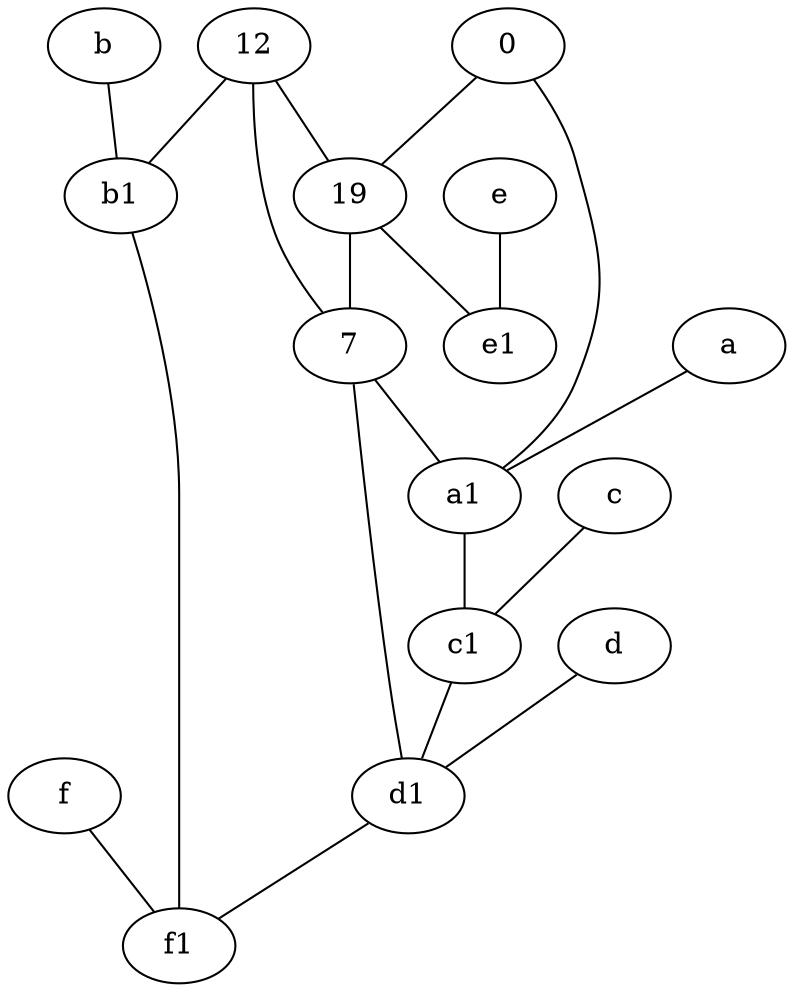 graph {
	d1 [pos="3,5!"]
	19
	e [pos="7,9!"]
	c [pos="4.5,2!"]
	b [pos="10,4!"]
	d [pos="2,5!"]
	f [pos="3,9!"]
	7
	c1 [pos="4.5,3!"]
	b1 [pos="9,4!"]
	0
	e1 [pos="7,7!"]
	a [pos="8,2!"]
	a1 [pos="8,3!"]
	f1 [pos="3,8!"]
	12
	12 -- b1
	12 -- 19
	c -- c1
	0 -- 19
	c1 -- d1
	0 -- a1
	b -- b1
	19 -- e1
	f -- f1
	12 -- 7
	d -- d1
	a -- a1
	7 -- d1
	19 -- 7
	e -- e1
	b1 -- f1
	a1 -- c1
	7 -- a1
	d1 -- f1
}
